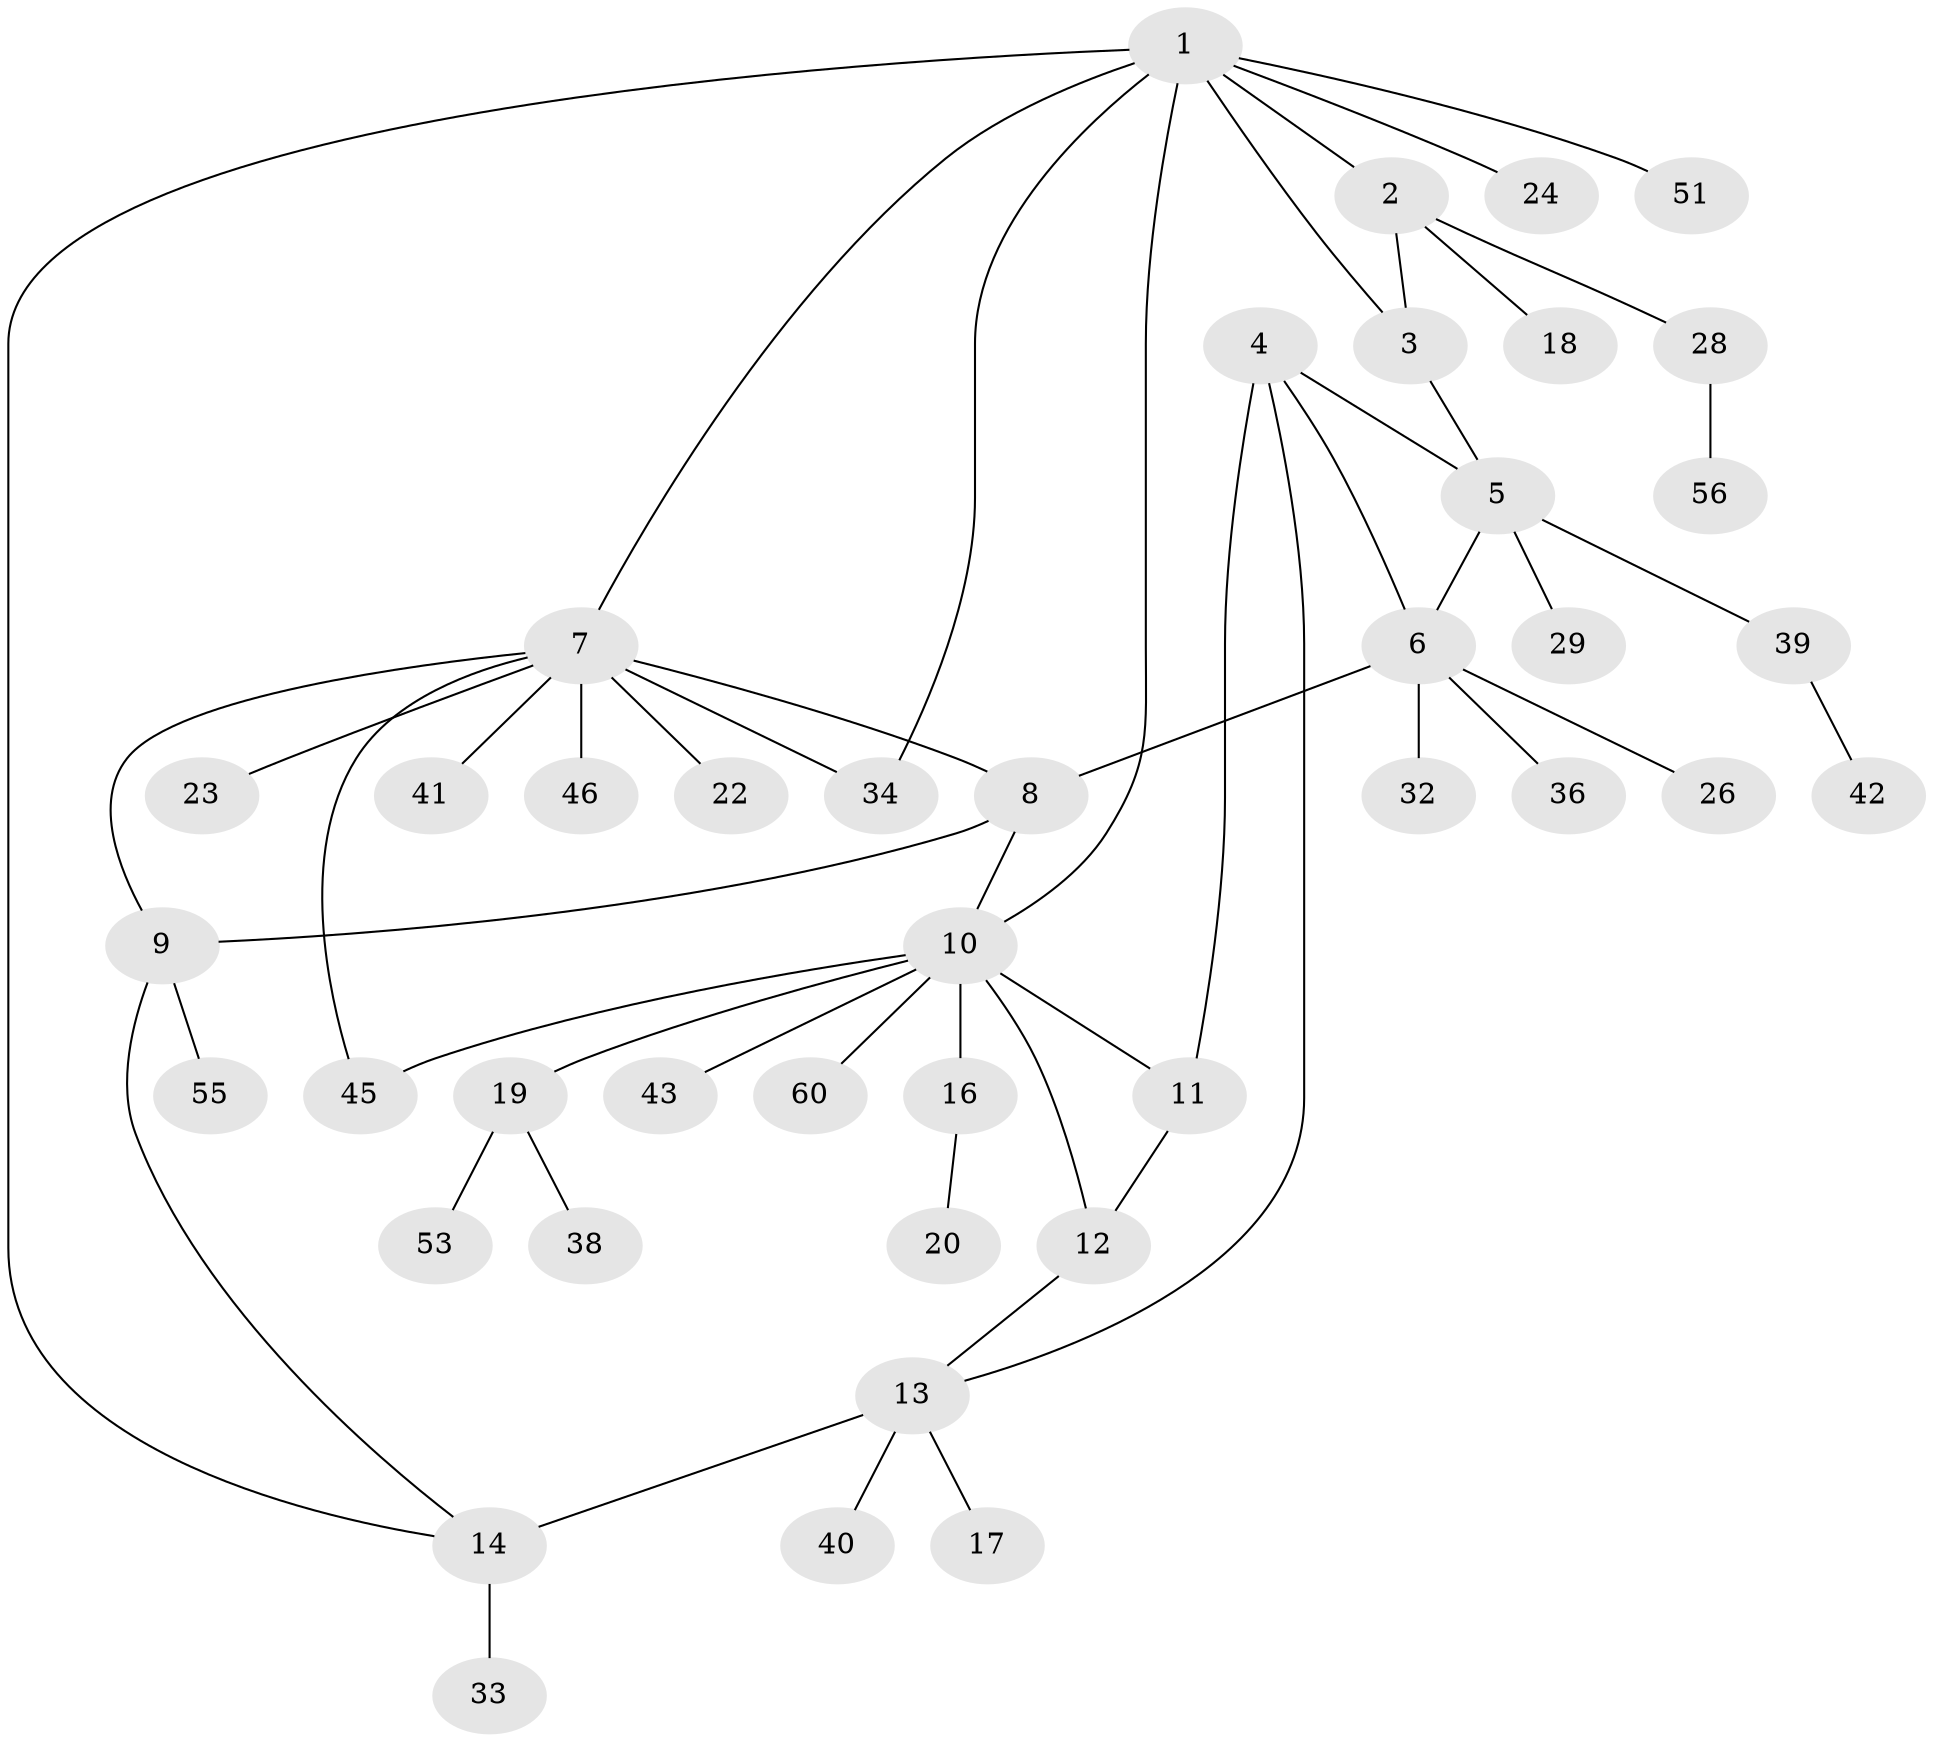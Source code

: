 // original degree distribution, {9: 0.05, 4: 0.08333333333333333, 3: 0.06666666666666667, 5: 0.05, 6: 0.05, 1: 0.5333333333333333, 2: 0.16666666666666666}
// Generated by graph-tools (version 1.1) at 2025/19/03/04/25 18:19:55]
// undirected, 42 vertices, 53 edges
graph export_dot {
graph [start="1"]
  node [color=gray90,style=filled];
  1 [super="+21"];
  2;
  3;
  4;
  5;
  6;
  7;
  8 [super="+25+58"];
  9 [super="+30"];
  10;
  11 [super="+35"];
  12;
  13 [super="+27+15"];
  14;
  16 [super="+31"];
  17;
  18;
  19;
  20;
  22;
  23 [super="+49+50+47"];
  24;
  26 [super="+52"];
  28;
  29;
  32;
  33;
  34;
  36;
  38;
  39;
  40 [super="+44"];
  41;
  42;
  43;
  45;
  46 [super="+48"];
  51 [super="+59"];
  53;
  55;
  56;
  60;
  1 -- 2;
  1 -- 3;
  1 -- 7;
  1 -- 10;
  1 -- 14;
  1 -- 24;
  1 -- 34;
  1 -- 51;
  2 -- 3;
  2 -- 18;
  2 -- 28;
  3 -- 5;
  4 -- 5;
  4 -- 6;
  4 -- 11;
  4 -- 13;
  5 -- 6;
  5 -- 29;
  5 -- 39;
  6 -- 8;
  6 -- 26;
  6 -- 32;
  6 -- 36;
  7 -- 8;
  7 -- 9;
  7 -- 22;
  7 -- 23;
  7 -- 34;
  7 -- 41;
  7 -- 45;
  7 -- 46;
  8 -- 9;
  8 -- 10;
  9 -- 14;
  9 -- 55;
  10 -- 11;
  10 -- 12;
  10 -- 16;
  10 -- 19;
  10 -- 43;
  10 -- 45;
  10 -- 60;
  11 -- 12;
  12 -- 13;
  13 -- 14 [weight=2];
  13 -- 17;
  13 -- 40;
  14 -- 33;
  16 -- 20;
  19 -- 38;
  19 -- 53;
  28 -- 56;
  39 -- 42;
}
